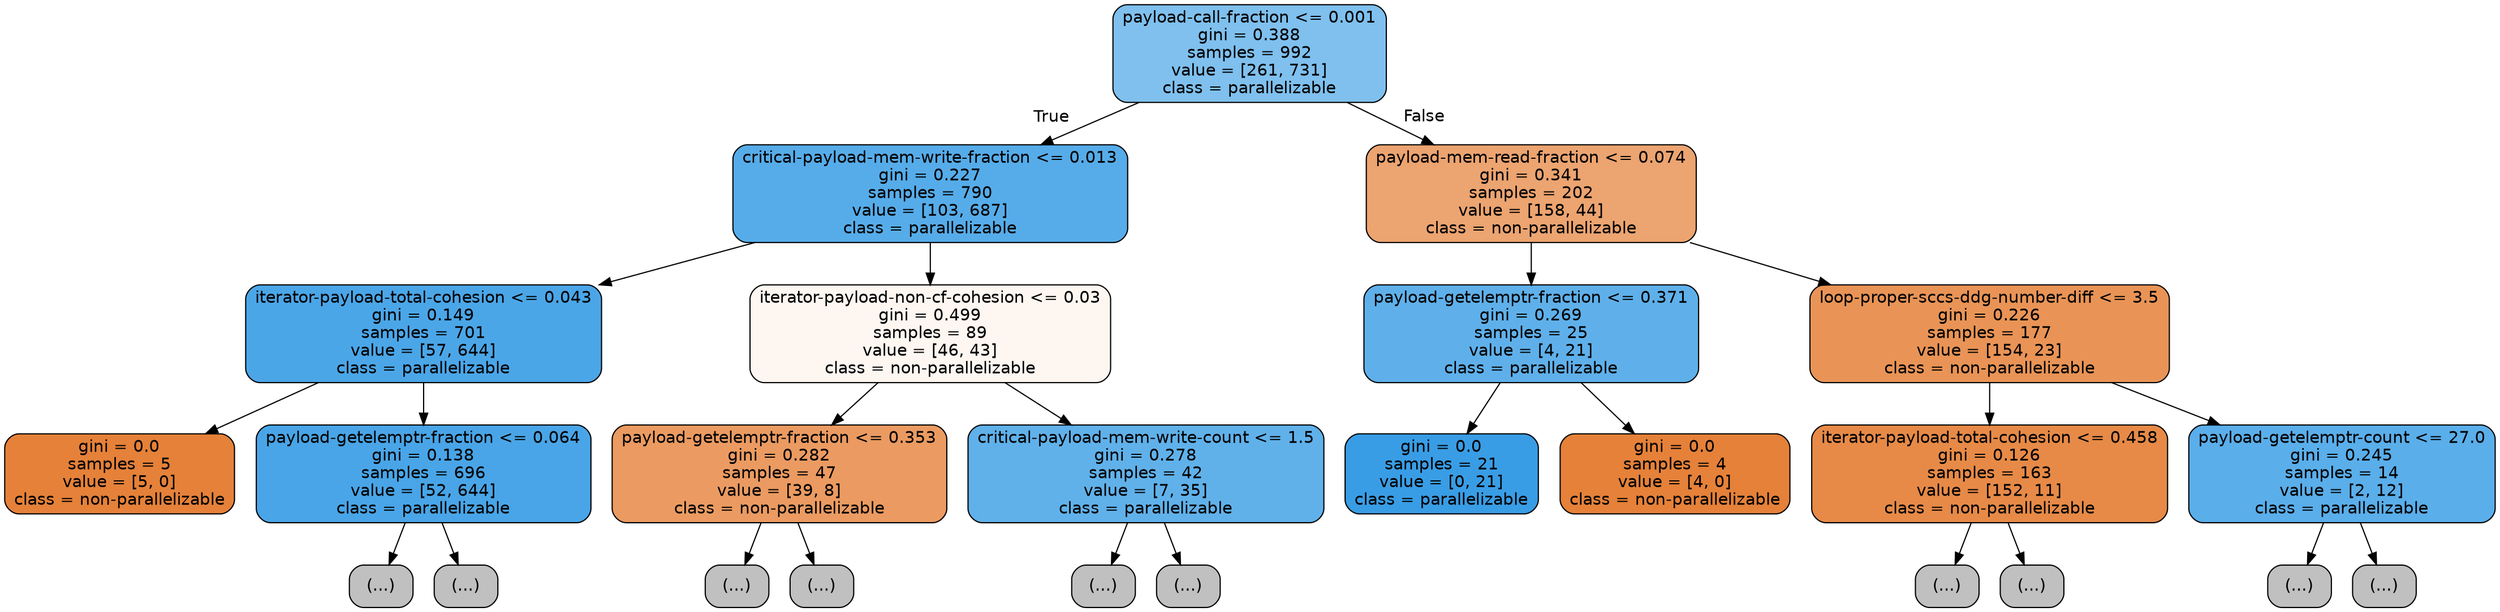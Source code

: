digraph Tree {
node [shape=box, style="filled, rounded", color="black", fontname=helvetica] ;
edge [fontname=helvetica] ;
0 [label="payload-call-fraction <= 0.001\ngini = 0.388\nsamples = 992\nvalue = [261, 731]\nclass = parallelizable", fillcolor="#399de5a4"] ;
1 [label="critical-payload-mem-write-fraction <= 0.013\ngini = 0.227\nsamples = 790\nvalue = [103, 687]\nclass = parallelizable", fillcolor="#399de5d9"] ;
0 -> 1 [labeldistance=2.5, labelangle=45, headlabel="True"] ;
2 [label="iterator-payload-total-cohesion <= 0.043\ngini = 0.149\nsamples = 701\nvalue = [57, 644]\nclass = parallelizable", fillcolor="#399de5e8"] ;
1 -> 2 ;
3 [label="gini = 0.0\nsamples = 5\nvalue = [5, 0]\nclass = non-parallelizable", fillcolor="#e58139ff"] ;
2 -> 3 ;
4 [label="payload-getelemptr-fraction <= 0.064\ngini = 0.138\nsamples = 696\nvalue = [52, 644]\nclass = parallelizable", fillcolor="#399de5ea"] ;
2 -> 4 ;
5 [label="(...)", fillcolor="#C0C0C0"] ;
4 -> 5 ;
6 [label="(...)", fillcolor="#C0C0C0"] ;
4 -> 6 ;
101 [label="iterator-payload-non-cf-cohesion <= 0.03\ngini = 0.499\nsamples = 89\nvalue = [46, 43]\nclass = non-parallelizable", fillcolor="#e5813911"] ;
1 -> 101 ;
102 [label="payload-getelemptr-fraction <= 0.353\ngini = 0.282\nsamples = 47\nvalue = [39, 8]\nclass = non-parallelizable", fillcolor="#e58139cb"] ;
101 -> 102 ;
103 [label="(...)", fillcolor="#C0C0C0"] ;
102 -> 103 ;
110 [label="(...)", fillcolor="#C0C0C0"] ;
102 -> 110 ;
111 [label="critical-payload-mem-write-count <= 1.5\ngini = 0.278\nsamples = 42\nvalue = [7, 35]\nclass = parallelizable", fillcolor="#399de5cc"] ;
101 -> 111 ;
112 [label="(...)", fillcolor="#C0C0C0"] ;
111 -> 112 ;
121 [label="(...)", fillcolor="#C0C0C0"] ;
111 -> 121 ;
128 [label="payload-mem-read-fraction <= 0.074\ngini = 0.341\nsamples = 202\nvalue = [158, 44]\nclass = non-parallelizable", fillcolor="#e58139b8"] ;
0 -> 128 [labeldistance=2.5, labelangle=-45, headlabel="False"] ;
129 [label="payload-getelemptr-fraction <= 0.371\ngini = 0.269\nsamples = 25\nvalue = [4, 21]\nclass = parallelizable", fillcolor="#399de5ce"] ;
128 -> 129 ;
130 [label="gini = 0.0\nsamples = 21\nvalue = [0, 21]\nclass = parallelizable", fillcolor="#399de5ff"] ;
129 -> 130 ;
131 [label="gini = 0.0\nsamples = 4\nvalue = [4, 0]\nclass = non-parallelizable", fillcolor="#e58139ff"] ;
129 -> 131 ;
132 [label="loop-proper-sccs-ddg-number-diff <= 3.5\ngini = 0.226\nsamples = 177\nvalue = [154, 23]\nclass = non-parallelizable", fillcolor="#e58139d9"] ;
128 -> 132 ;
133 [label="iterator-payload-total-cohesion <= 0.458\ngini = 0.126\nsamples = 163\nvalue = [152, 11]\nclass = non-parallelizable", fillcolor="#e58139ed"] ;
132 -> 133 ;
134 [label="(...)", fillcolor="#C0C0C0"] ;
133 -> 134 ;
145 [label="(...)", fillcolor="#C0C0C0"] ;
133 -> 145 ;
152 [label="payload-getelemptr-count <= 27.0\ngini = 0.245\nsamples = 14\nvalue = [2, 12]\nclass = parallelizable", fillcolor="#399de5d4"] ;
132 -> 152 ;
153 [label="(...)", fillcolor="#C0C0C0"] ;
152 -> 153 ;
154 [label="(...)", fillcolor="#C0C0C0"] ;
152 -> 154 ;
}